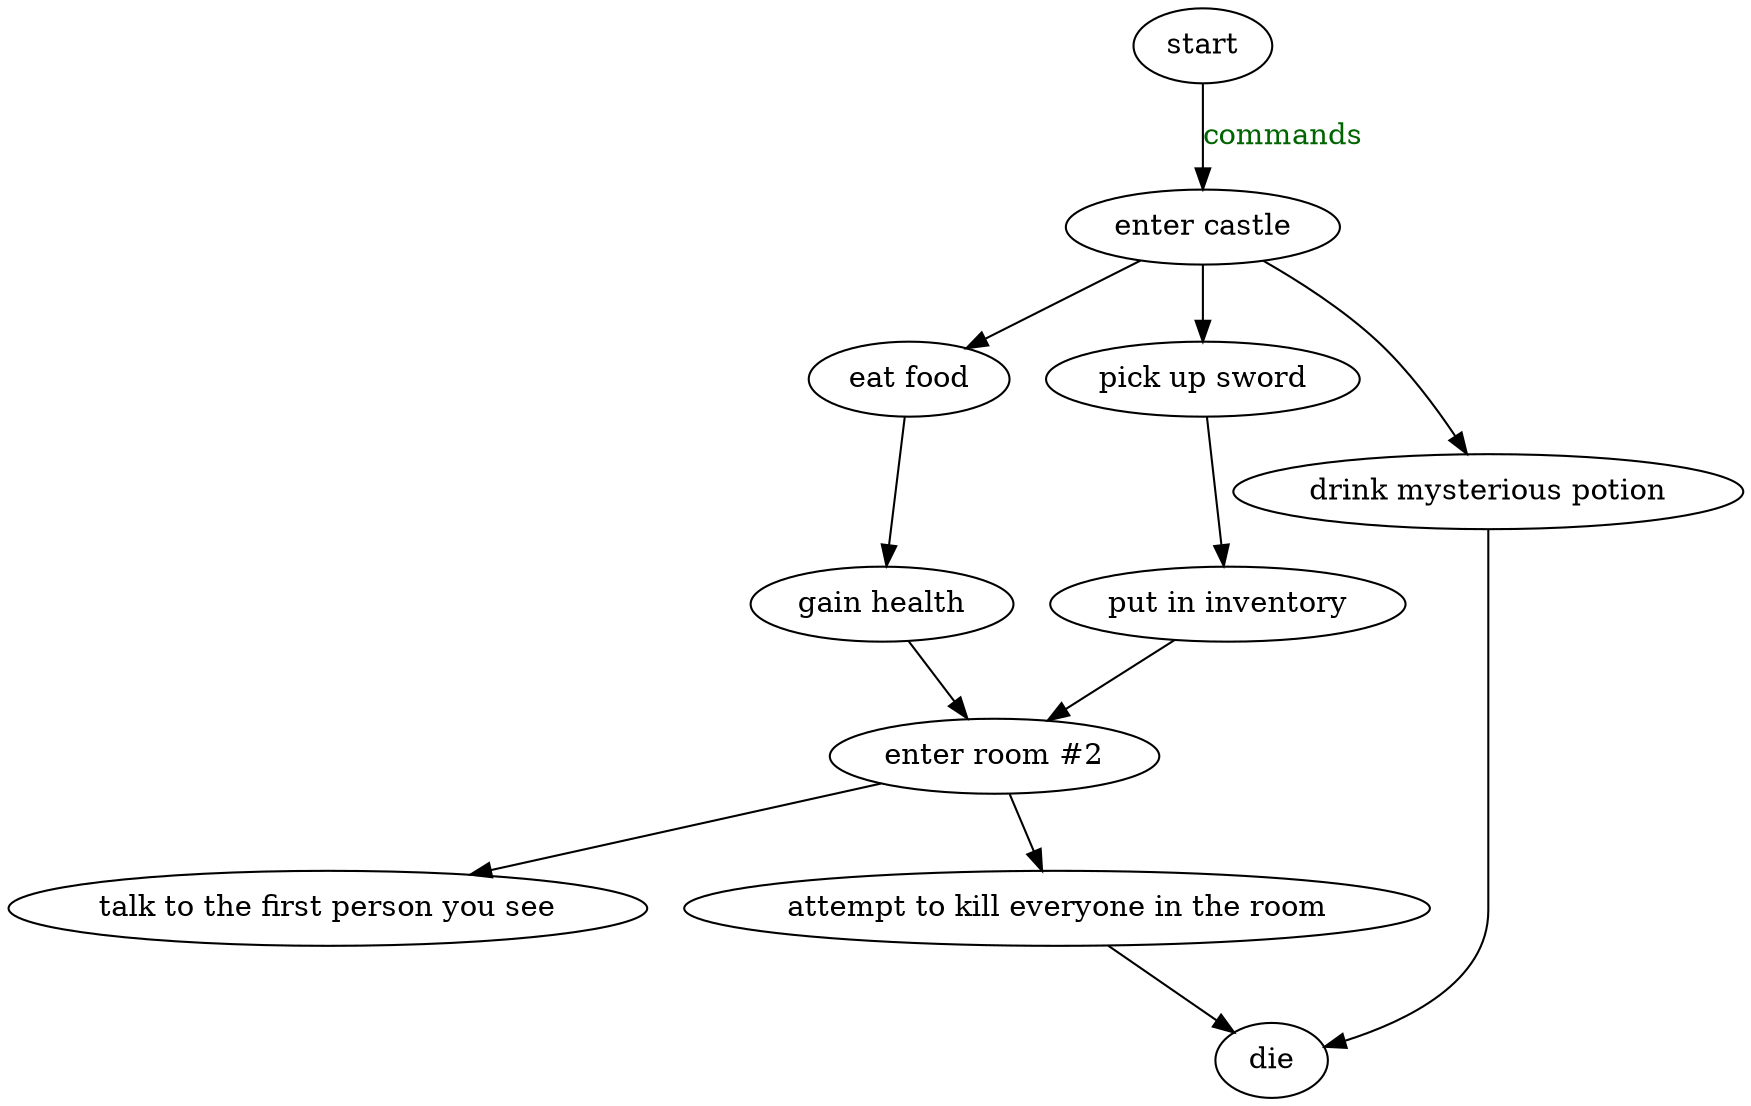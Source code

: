digraph simple_map {

A [label="start"]         // node B
B [label="enter castle"]    // node E
C [label="eat food"] 
D [label="drink mysterious potion"]
E [label="pick up sword"]
F [label="put in inventory"]
G [label="gain health"]
I [label="die"]
J [label="enter room #2"]
K [label="attempt to kill everyone in the room"]
L [label="talk to the first person you see"]




A->B [label="commands" , fontcolor=darkgreen ]
B -> C
B -> D 
B -> E
C -> G
E -> F
G -> J
D -> I
F -> J
J -> K
J -> L
K -> I



}